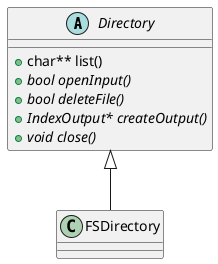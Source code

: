@startuml
abstract Directory {
  + char** list()
  + {abstract} bool openInput()
  + {abstract} bool deleteFile()
  + {abstract} IndexOutput* createOutput()
  + {abstract} void close()
}

Class FSDirectory {

}

Directory <|-- FSDirectory

@enduml
